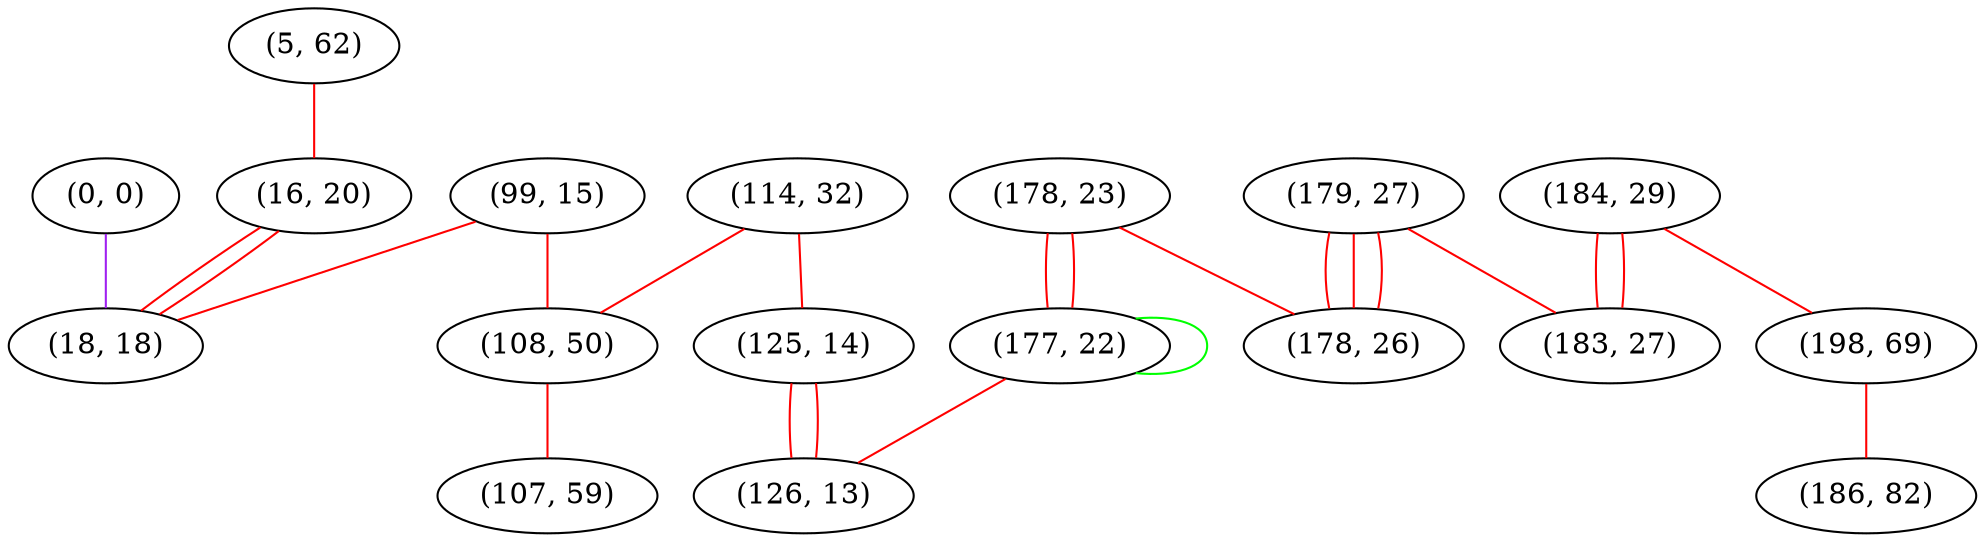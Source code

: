 graph "" {
"(5, 62)";
"(99, 15)";
"(178, 23)";
"(184, 29)";
"(114, 32)";
"(16, 20)";
"(198, 69)";
"(179, 27)";
"(178, 26)";
"(108, 50)";
"(0, 0)";
"(177, 22)";
"(107, 59)";
"(18, 18)";
"(125, 14)";
"(183, 27)";
"(126, 13)";
"(186, 82)";
"(5, 62)" -- "(16, 20)"  [color=red, key=0, weight=1];
"(99, 15)" -- "(108, 50)"  [color=red, key=0, weight=1];
"(99, 15)" -- "(18, 18)"  [color=red, key=0, weight=1];
"(178, 23)" -- "(177, 22)"  [color=red, key=0, weight=1];
"(178, 23)" -- "(177, 22)"  [color=red, key=1, weight=1];
"(178, 23)" -- "(178, 26)"  [color=red, key=0, weight=1];
"(184, 29)" -- "(183, 27)"  [color=red, key=0, weight=1];
"(184, 29)" -- "(183, 27)"  [color=red, key=1, weight=1];
"(184, 29)" -- "(198, 69)"  [color=red, key=0, weight=1];
"(114, 32)" -- "(125, 14)"  [color=red, key=0, weight=1];
"(114, 32)" -- "(108, 50)"  [color=red, key=0, weight=1];
"(16, 20)" -- "(18, 18)"  [color=red, key=0, weight=1];
"(16, 20)" -- "(18, 18)"  [color=red, key=1, weight=1];
"(198, 69)" -- "(186, 82)"  [color=red, key=0, weight=1];
"(179, 27)" -- "(183, 27)"  [color=red, key=0, weight=1];
"(179, 27)" -- "(178, 26)"  [color=red, key=0, weight=1];
"(179, 27)" -- "(178, 26)"  [color=red, key=1, weight=1];
"(179, 27)" -- "(178, 26)"  [color=red, key=2, weight=1];
"(108, 50)" -- "(107, 59)"  [color=red, key=0, weight=1];
"(0, 0)" -- "(18, 18)"  [color=purple, key=0, weight=4];
"(177, 22)" -- "(177, 22)"  [color=green, key=0, weight=2];
"(177, 22)" -- "(126, 13)"  [color=red, key=0, weight=1];
"(125, 14)" -- "(126, 13)"  [color=red, key=0, weight=1];
"(125, 14)" -- "(126, 13)"  [color=red, key=1, weight=1];
}
